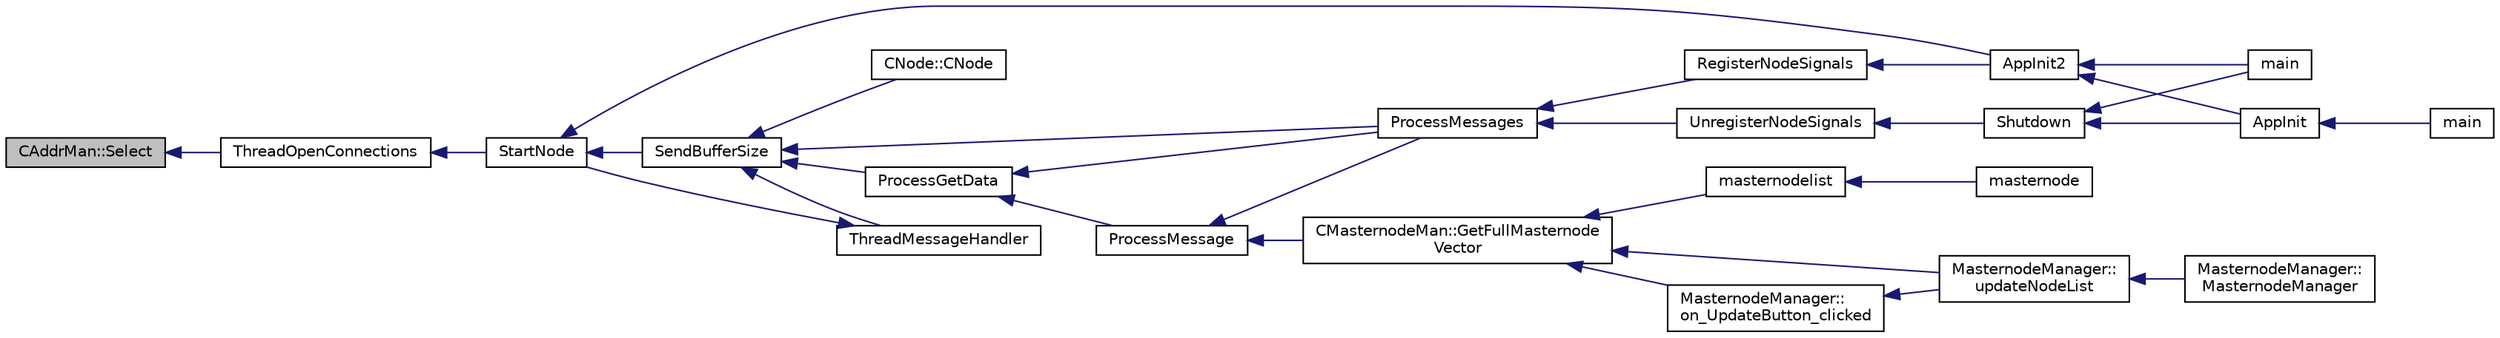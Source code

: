 digraph "CAddrMan::Select"
{
  edge [fontname="Helvetica",fontsize="10",labelfontname="Helvetica",labelfontsize="10"];
  node [fontname="Helvetica",fontsize="10",shape=record];
  rankdir="LR";
  Node272 [label="CAddrMan::Select",height=0.2,width=0.4,color="black", fillcolor="grey75", style="filled", fontcolor="black"];
  Node272 -> Node273 [dir="back",color="midnightblue",fontsize="10",style="solid",fontname="Helvetica"];
  Node273 [label="ThreadOpenConnections",height=0.2,width=0.4,color="black", fillcolor="white", style="filled",URL="$dd/d84/net_8cpp.html#a3b4720330e61127963a43df26b80f804"];
  Node273 -> Node274 [dir="back",color="midnightblue",fontsize="10",style="solid",fontname="Helvetica"];
  Node274 [label="StartNode",height=0.2,width=0.4,color="black", fillcolor="white", style="filled",URL="$d7/d97/net_8h.html#a9396d8054e8f74959e9391871aaddde0"];
  Node274 -> Node275 [dir="back",color="midnightblue",fontsize="10",style="solid",fontname="Helvetica"];
  Node275 [label="AppInit2",height=0.2,width=0.4,color="black", fillcolor="white", style="filled",URL="$d8/dc0/init_8h.html#a1a4c1bfbf6ba1db77e988b89b9cadfd3",tooltip="Initialize ion. "];
  Node275 -> Node276 [dir="back",color="midnightblue",fontsize="10",style="solid",fontname="Helvetica"];
  Node276 [label="AppInit",height=0.2,width=0.4,color="black", fillcolor="white", style="filled",URL="$d4/d35/iond_8cpp.html#ac59316b767e6984e1285f0531275286b"];
  Node276 -> Node277 [dir="back",color="midnightblue",fontsize="10",style="solid",fontname="Helvetica"];
  Node277 [label="main",height=0.2,width=0.4,color="black", fillcolor="white", style="filled",URL="$d4/d35/iond_8cpp.html#a0ddf1224851353fc92bfbff6f499fa97"];
  Node275 -> Node278 [dir="back",color="midnightblue",fontsize="10",style="solid",fontname="Helvetica"];
  Node278 [label="main",height=0.2,width=0.4,color="black", fillcolor="white", style="filled",URL="$d5/d2d/ion_8cpp.html#a0ddf1224851353fc92bfbff6f499fa97"];
  Node274 -> Node279 [dir="back",color="midnightblue",fontsize="10",style="solid",fontname="Helvetica"];
  Node279 [label="SendBufferSize",height=0.2,width=0.4,color="black", fillcolor="white", style="filled",URL="$d7/d97/net_8h.html#a13f289d6233bd32b78a38793f76bdccb"];
  Node279 -> Node280 [dir="back",color="midnightblue",fontsize="10",style="solid",fontname="Helvetica"];
  Node280 [label="ProcessGetData",height=0.2,width=0.4,color="black", fillcolor="white", style="filled",URL="$df/d0a/main_8cpp.html#a3be415b83ecfe1f4215e0bd28c3b1eec"];
  Node280 -> Node281 [dir="back",color="midnightblue",fontsize="10",style="solid",fontname="Helvetica"];
  Node281 [label="ProcessMessage",height=0.2,width=0.4,color="black", fillcolor="white", style="filled",URL="$df/d0a/main_8cpp.html#a8ba92b1a4bce3c835e887a9073d17d8e"];
  Node281 -> Node282 [dir="back",color="midnightblue",fontsize="10",style="solid",fontname="Helvetica"];
  Node282 [label="ProcessMessages",height=0.2,width=0.4,color="black", fillcolor="white", style="filled",URL="$d4/dbf/main_8h.html#a196f9318f02448b85b28d612698934fd"];
  Node282 -> Node283 [dir="back",color="midnightblue",fontsize="10",style="solid",fontname="Helvetica"];
  Node283 [label="RegisterNodeSignals",height=0.2,width=0.4,color="black", fillcolor="white", style="filled",URL="$d4/dbf/main_8h.html#ab02615ff65f91d69f8d786ec900baa8a",tooltip="Register with a network node to receive its signals. "];
  Node283 -> Node275 [dir="back",color="midnightblue",fontsize="10",style="solid",fontname="Helvetica"];
  Node282 -> Node284 [dir="back",color="midnightblue",fontsize="10",style="solid",fontname="Helvetica"];
  Node284 [label="UnregisterNodeSignals",height=0.2,width=0.4,color="black", fillcolor="white", style="filled",URL="$d4/dbf/main_8h.html#a3ef0cc6e9d9d6435ee2a5569244d6ebd",tooltip="Unregister a network node. "];
  Node284 -> Node285 [dir="back",color="midnightblue",fontsize="10",style="solid",fontname="Helvetica"];
  Node285 [label="Shutdown",height=0.2,width=0.4,color="black", fillcolor="white", style="filled",URL="$d8/dc0/init_8h.html#ac5f038c2b480cf9ef5e19e3eba8dbaf9"];
  Node285 -> Node276 [dir="back",color="midnightblue",fontsize="10",style="solid",fontname="Helvetica"];
  Node285 -> Node278 [dir="back",color="midnightblue",fontsize="10",style="solid",fontname="Helvetica"];
  Node281 -> Node286 [dir="back",color="midnightblue",fontsize="10",style="solid",fontname="Helvetica"];
  Node286 [label="CMasternodeMan::GetFullMasternode\lVector",height=0.2,width=0.4,color="black", fillcolor="white", style="filled",URL="$dc/d6b/class_c_masternode_man.html#ab39e213a7601e1bef2eba1d5d63206f5"];
  Node286 -> Node287 [dir="back",color="midnightblue",fontsize="10",style="solid",fontname="Helvetica"];
  Node287 [label="MasternodeManager::\lupdateNodeList",height=0.2,width=0.4,color="black", fillcolor="white", style="filled",URL="$d9/d70/class_masternode_manager.html#a5485a8bd6ccf673027165cc1207dfae9"];
  Node287 -> Node288 [dir="back",color="midnightblue",fontsize="10",style="solid",fontname="Helvetica"];
  Node288 [label="MasternodeManager::\lMasternodeManager",height=0.2,width=0.4,color="black", fillcolor="white", style="filled",URL="$d9/d70/class_masternode_manager.html#ad18cb99065e056e6b791e2356de826bf"];
  Node286 -> Node289 [dir="back",color="midnightblue",fontsize="10",style="solid",fontname="Helvetica"];
  Node289 [label="MasternodeManager::\lon_UpdateButton_clicked",height=0.2,width=0.4,color="black", fillcolor="white", style="filled",URL="$d9/d70/class_masternode_manager.html#ae8d07b4d869e3eb09fe1be445eff0430"];
  Node289 -> Node287 [dir="back",color="midnightblue",fontsize="10",style="solid",fontname="Helvetica"];
  Node286 -> Node290 [dir="back",color="midnightblue",fontsize="10",style="solid",fontname="Helvetica"];
  Node290 [label="masternodelist",height=0.2,width=0.4,color="black", fillcolor="white", style="filled",URL="$d5/d6b/rpcstashedsend_8cpp.html#a3a7ed7e37f21eb2912afc6e776f7236c"];
  Node290 -> Node291 [dir="back",color="midnightblue",fontsize="10",style="solid",fontname="Helvetica"];
  Node291 [label="masternode",height=0.2,width=0.4,color="black", fillcolor="white", style="filled",URL="$d5/d6b/rpcstashedsend_8cpp.html#a30609e443aeb47c29ed0878d16b1b5e1"];
  Node280 -> Node282 [dir="back",color="midnightblue",fontsize="10",style="solid",fontname="Helvetica"];
  Node279 -> Node282 [dir="back",color="midnightblue",fontsize="10",style="solid",fontname="Helvetica"];
  Node279 -> Node292 [dir="back",color="midnightblue",fontsize="10",style="solid",fontname="Helvetica"];
  Node292 [label="ThreadMessageHandler",height=0.2,width=0.4,color="black", fillcolor="white", style="filled",URL="$dd/d84/net_8cpp.html#a379b0d3521bdd62ac296f219d70c4e30"];
  Node292 -> Node274 [dir="back",color="midnightblue",fontsize="10",style="solid",fontname="Helvetica"];
  Node279 -> Node293 [dir="back",color="midnightblue",fontsize="10",style="solid",fontname="Helvetica"];
  Node293 [label="CNode::CNode",height=0.2,width=0.4,color="black", fillcolor="white", style="filled",URL="$d1/d64/class_c_node.html#a51556705550511146245b9fb2fec09c1"];
}
